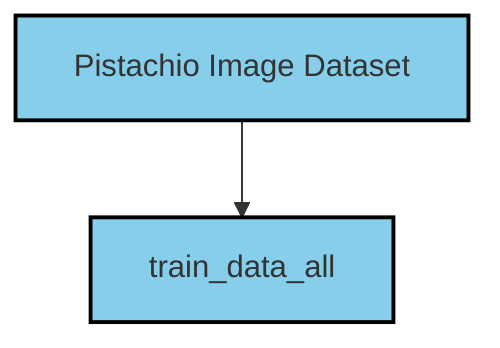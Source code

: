 flowchart TD
  DS1["Pistachio Image Dataset"]:::dataSource
  A1["train_data_all"]:::dataVariable

  classDef dataSource fill:#87CEEB,stroke:#000,stroke-width:2px;
  classDef dataVariable fill:#87CEEB,stroke:#000,stroke-width:2px;

  class DS1 dataSource;
  class A1 dataVariable;

  DS1 --> A1;